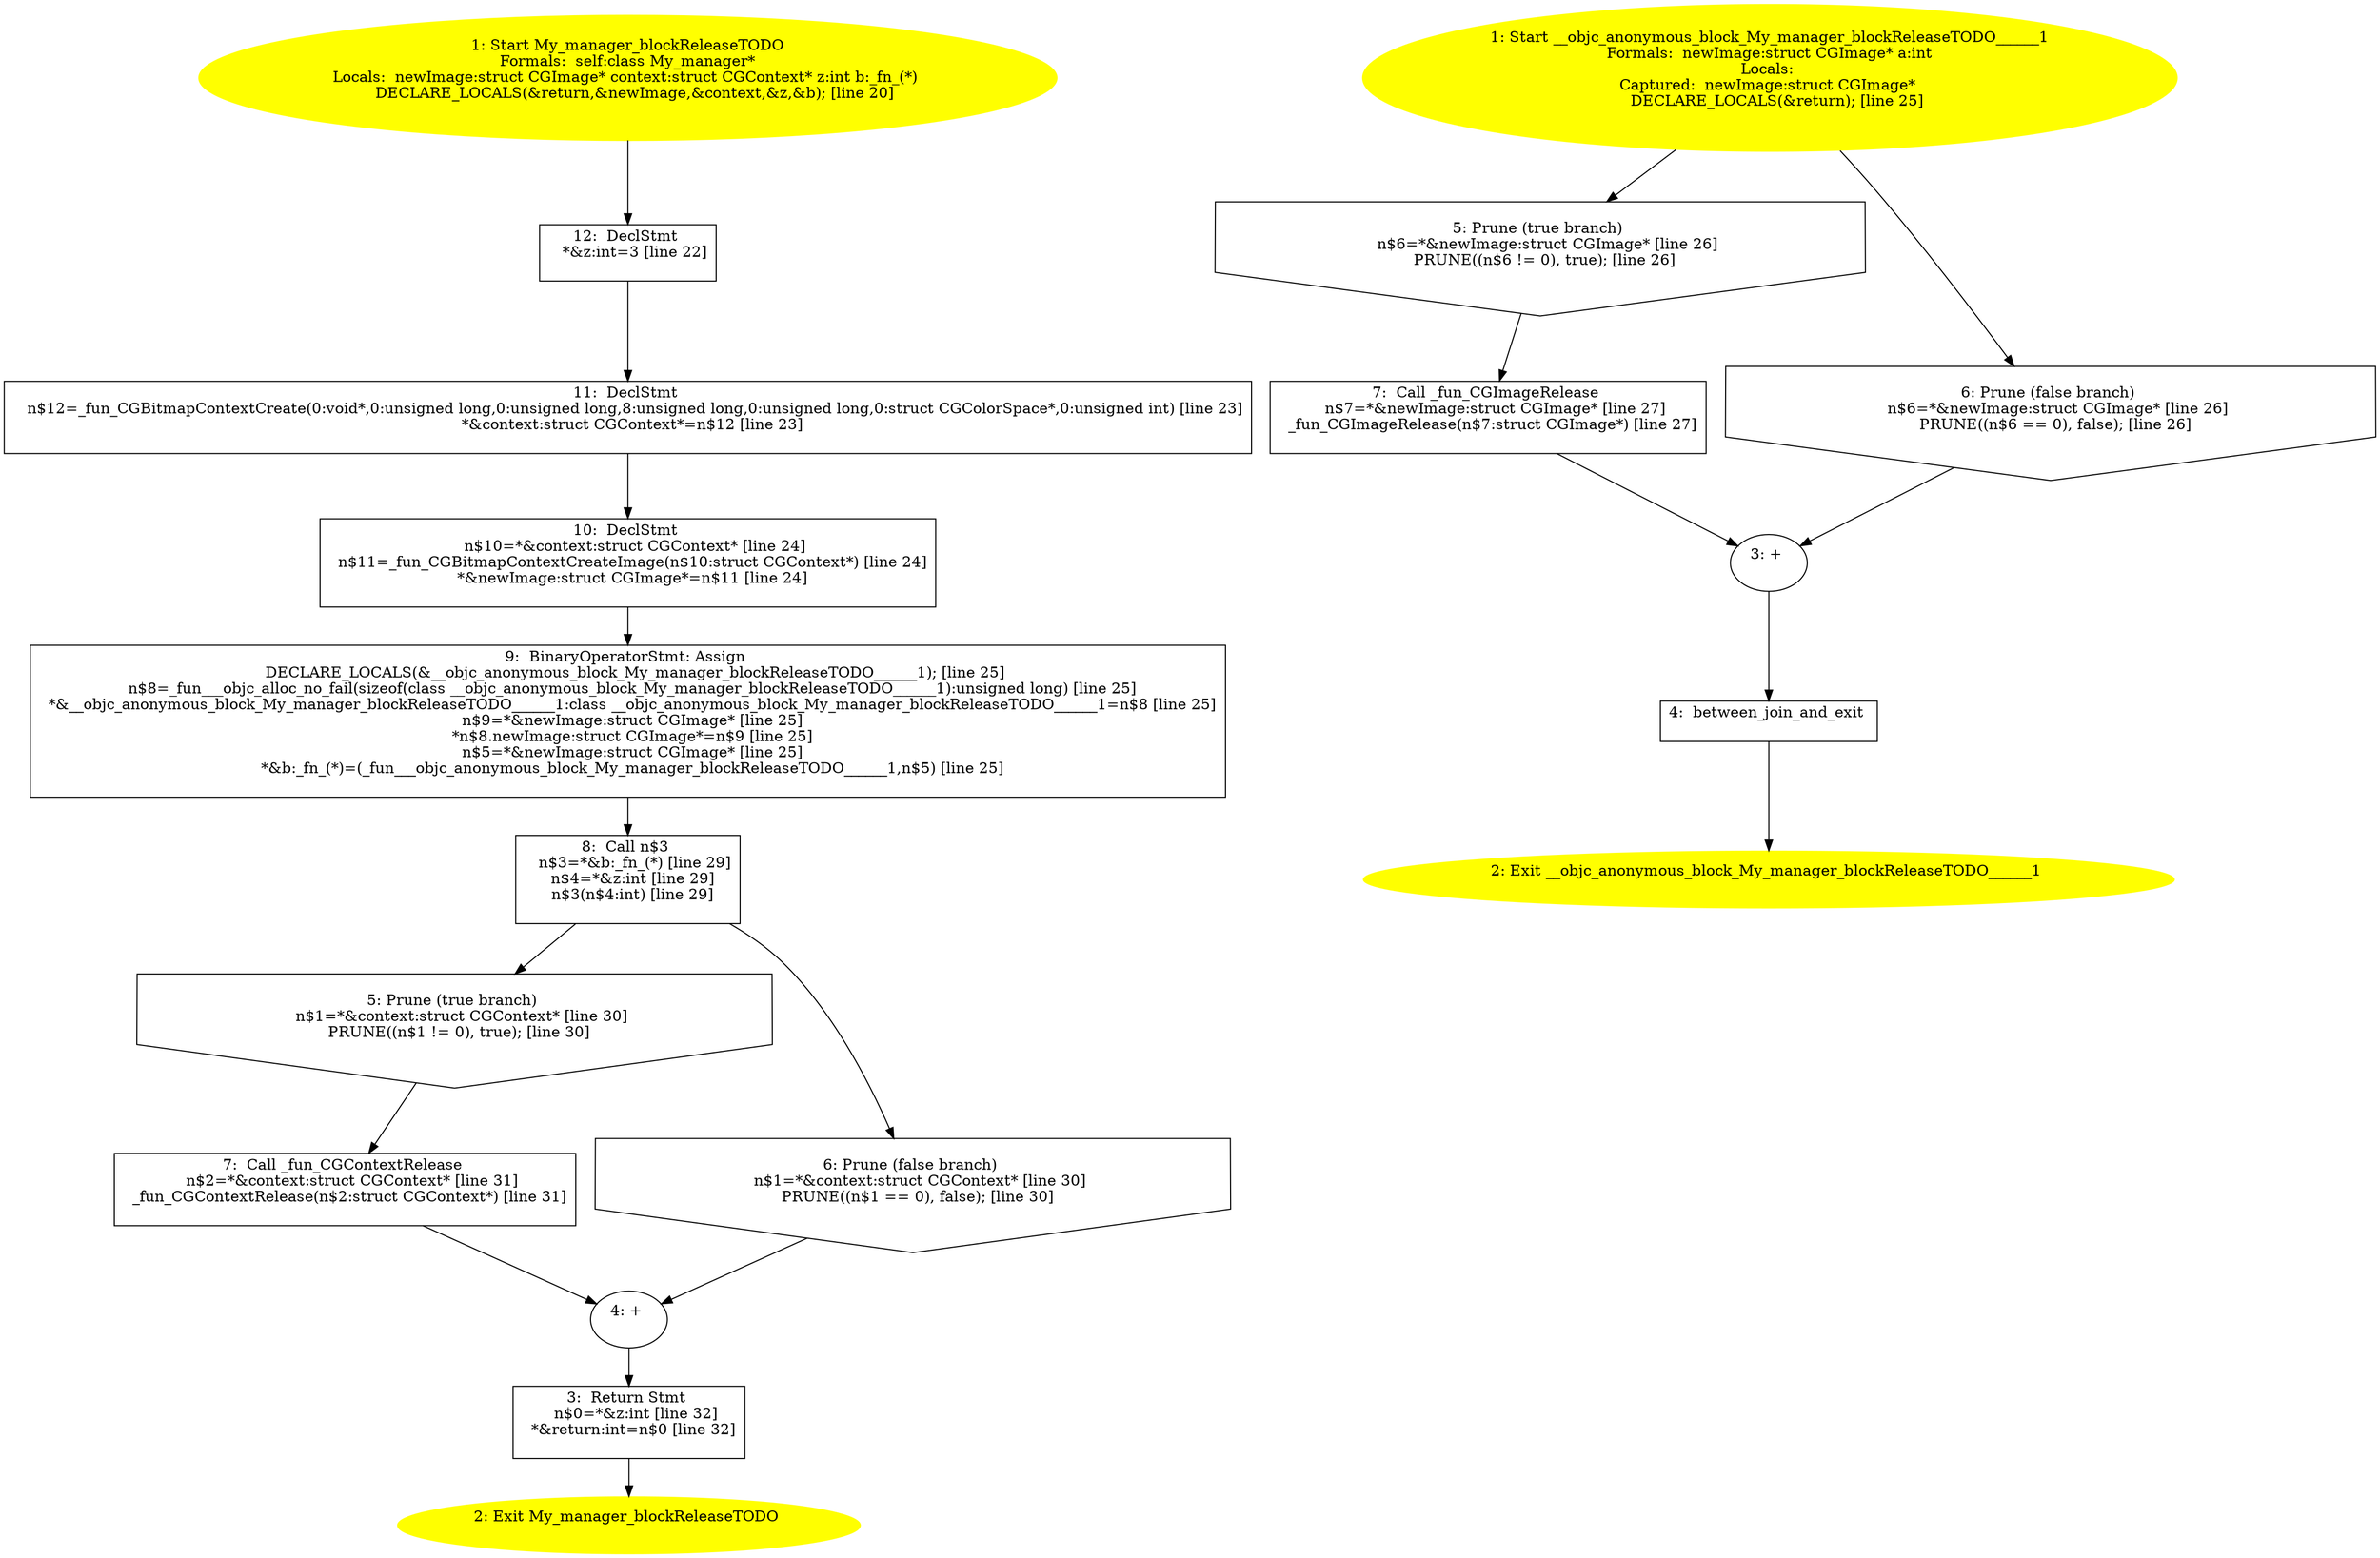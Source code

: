 /* @generated */
digraph iCFG {
"My_manager_blockReleaseTODOinstance.25cc26e33153817800aea82970c4a4c4_1" [label="1: Start My_manager_blockReleaseTODO\nFormals:  self:class My_manager*\nLocals:  newImage:struct CGImage* context:struct CGContext* z:int b:_fn_(*) \n   DECLARE_LOCALS(&return,&newImage,&context,&z,&b); [line 20]\n " color=yellow style=filled]
	

	 "My_manager_blockReleaseTODOinstance.25cc26e33153817800aea82970c4a4c4_1" -> "My_manager_blockReleaseTODOinstance.25cc26e33153817800aea82970c4a4c4_12" ;
"My_manager_blockReleaseTODOinstance.25cc26e33153817800aea82970c4a4c4_2" [label="2: Exit My_manager_blockReleaseTODO \n  " color=yellow style=filled]
	

"My_manager_blockReleaseTODOinstance.25cc26e33153817800aea82970c4a4c4_3" [label="3:  Return Stmt \n   n$0=*&z:int [line 32]\n  *&return:int=n$0 [line 32]\n " shape="box"]
	

	 "My_manager_blockReleaseTODOinstance.25cc26e33153817800aea82970c4a4c4_3" -> "My_manager_blockReleaseTODOinstance.25cc26e33153817800aea82970c4a4c4_2" ;
"My_manager_blockReleaseTODOinstance.25cc26e33153817800aea82970c4a4c4_4" [label="4: + \n  " ]
	

	 "My_manager_blockReleaseTODOinstance.25cc26e33153817800aea82970c4a4c4_4" -> "My_manager_blockReleaseTODOinstance.25cc26e33153817800aea82970c4a4c4_3" ;
"My_manager_blockReleaseTODOinstance.25cc26e33153817800aea82970c4a4c4_5" [label="5: Prune (true branch) \n   n$1=*&context:struct CGContext* [line 30]\n  PRUNE((n$1 != 0), true); [line 30]\n " shape="invhouse"]
	

	 "My_manager_blockReleaseTODOinstance.25cc26e33153817800aea82970c4a4c4_5" -> "My_manager_blockReleaseTODOinstance.25cc26e33153817800aea82970c4a4c4_7" ;
"My_manager_blockReleaseTODOinstance.25cc26e33153817800aea82970c4a4c4_6" [label="6: Prune (false branch) \n   n$1=*&context:struct CGContext* [line 30]\n  PRUNE((n$1 == 0), false); [line 30]\n " shape="invhouse"]
	

	 "My_manager_blockReleaseTODOinstance.25cc26e33153817800aea82970c4a4c4_6" -> "My_manager_blockReleaseTODOinstance.25cc26e33153817800aea82970c4a4c4_4" ;
"My_manager_blockReleaseTODOinstance.25cc26e33153817800aea82970c4a4c4_7" [label="7:  Call _fun_CGContextRelease \n   n$2=*&context:struct CGContext* [line 31]\n  _fun_CGContextRelease(n$2:struct CGContext*) [line 31]\n " shape="box"]
	

	 "My_manager_blockReleaseTODOinstance.25cc26e33153817800aea82970c4a4c4_7" -> "My_manager_blockReleaseTODOinstance.25cc26e33153817800aea82970c4a4c4_4" ;
"My_manager_blockReleaseTODOinstance.25cc26e33153817800aea82970c4a4c4_8" [label="8:  Call n$3 \n   n$3=*&b:_fn_(*) [line 29]\n  n$4=*&z:int [line 29]\n  n$3(n$4:int) [line 29]\n " shape="box"]
	

	 "My_manager_blockReleaseTODOinstance.25cc26e33153817800aea82970c4a4c4_8" -> "My_manager_blockReleaseTODOinstance.25cc26e33153817800aea82970c4a4c4_5" ;
	 "My_manager_blockReleaseTODOinstance.25cc26e33153817800aea82970c4a4c4_8" -> "My_manager_blockReleaseTODOinstance.25cc26e33153817800aea82970c4a4c4_6" ;
"My_manager_blockReleaseTODOinstance.25cc26e33153817800aea82970c4a4c4_9" [label="9:  BinaryOperatorStmt: Assign \n   DECLARE_LOCALS(&__objc_anonymous_block_My_manager_blockReleaseTODO______1); [line 25]\n  n$8=_fun___objc_alloc_no_fail(sizeof(class __objc_anonymous_block_My_manager_blockReleaseTODO______1):unsigned long) [line 25]\n  *&__objc_anonymous_block_My_manager_blockReleaseTODO______1:class __objc_anonymous_block_My_manager_blockReleaseTODO______1=n$8 [line 25]\n  n$9=*&newImage:struct CGImage* [line 25]\n  *n$8.newImage:struct CGImage*=n$9 [line 25]\n  n$5=*&newImage:struct CGImage* [line 25]\n  *&b:_fn_(*)=(_fun___objc_anonymous_block_My_manager_blockReleaseTODO______1,n$5) [line 25]\n " shape="box"]
	

	 "My_manager_blockReleaseTODOinstance.25cc26e33153817800aea82970c4a4c4_9" -> "My_manager_blockReleaseTODOinstance.25cc26e33153817800aea82970c4a4c4_8" ;
"My_manager_blockReleaseTODOinstance.25cc26e33153817800aea82970c4a4c4_10" [label="10:  DeclStmt \n   n$10=*&context:struct CGContext* [line 24]\n  n$11=_fun_CGBitmapContextCreateImage(n$10:struct CGContext*) [line 24]\n  *&newImage:struct CGImage*=n$11 [line 24]\n " shape="box"]
	

	 "My_manager_blockReleaseTODOinstance.25cc26e33153817800aea82970c4a4c4_10" -> "My_manager_blockReleaseTODOinstance.25cc26e33153817800aea82970c4a4c4_9" ;
"My_manager_blockReleaseTODOinstance.25cc26e33153817800aea82970c4a4c4_11" [label="11:  DeclStmt \n   n$12=_fun_CGBitmapContextCreate(0:void*,0:unsigned long,0:unsigned long,8:unsigned long,0:unsigned long,0:struct CGColorSpace*,0:unsigned int) [line 23]\n  *&context:struct CGContext*=n$12 [line 23]\n " shape="box"]
	

	 "My_manager_blockReleaseTODOinstance.25cc26e33153817800aea82970c4a4c4_11" -> "My_manager_blockReleaseTODOinstance.25cc26e33153817800aea82970c4a4c4_10" ;
"My_manager_blockReleaseTODOinstance.25cc26e33153817800aea82970c4a4c4_12" [label="12:  DeclStmt \n   *&z:int=3 [line 22]\n " shape="box"]
	

	 "My_manager_blockReleaseTODOinstance.25cc26e33153817800aea82970c4a4c4_12" -> "My_manager_blockReleaseTODOinstance.25cc26e33153817800aea82970c4a4c4_11" ;
"__objc_anonymous_block_My_manager_blockReleaseTODO______1.727fb709fde4c2da5c24b6a887eca95a_1" [label="1: Start __objc_anonymous_block_My_manager_blockReleaseTODO______1\nFormals:  newImage:struct CGImage* a:int\nLocals: \nCaptured:  newImage:struct CGImage* \n   DECLARE_LOCALS(&return); [line 25]\n " color=yellow style=filled]
	

	 "__objc_anonymous_block_My_manager_blockReleaseTODO______1.727fb709fde4c2da5c24b6a887eca95a_1" -> "__objc_anonymous_block_My_manager_blockReleaseTODO______1.727fb709fde4c2da5c24b6a887eca95a_5" ;
	 "__objc_anonymous_block_My_manager_blockReleaseTODO______1.727fb709fde4c2da5c24b6a887eca95a_1" -> "__objc_anonymous_block_My_manager_blockReleaseTODO______1.727fb709fde4c2da5c24b6a887eca95a_6" ;
"__objc_anonymous_block_My_manager_blockReleaseTODO______1.727fb709fde4c2da5c24b6a887eca95a_2" [label="2: Exit __objc_anonymous_block_My_manager_blockReleaseTODO______1 \n  " color=yellow style=filled]
	

"__objc_anonymous_block_My_manager_blockReleaseTODO______1.727fb709fde4c2da5c24b6a887eca95a_3" [label="3: + \n  " ]
	

	 "__objc_anonymous_block_My_manager_blockReleaseTODO______1.727fb709fde4c2da5c24b6a887eca95a_3" -> "__objc_anonymous_block_My_manager_blockReleaseTODO______1.727fb709fde4c2da5c24b6a887eca95a_4" ;
"__objc_anonymous_block_My_manager_blockReleaseTODO______1.727fb709fde4c2da5c24b6a887eca95a_4" [label="4:  between_join_and_exit \n  " shape="box"]
	

	 "__objc_anonymous_block_My_manager_blockReleaseTODO______1.727fb709fde4c2da5c24b6a887eca95a_4" -> "__objc_anonymous_block_My_manager_blockReleaseTODO______1.727fb709fde4c2da5c24b6a887eca95a_2" ;
"__objc_anonymous_block_My_manager_blockReleaseTODO______1.727fb709fde4c2da5c24b6a887eca95a_5" [label="5: Prune (true branch) \n   n$6=*&newImage:struct CGImage* [line 26]\n  PRUNE((n$6 != 0), true); [line 26]\n " shape="invhouse"]
	

	 "__objc_anonymous_block_My_manager_blockReleaseTODO______1.727fb709fde4c2da5c24b6a887eca95a_5" -> "__objc_anonymous_block_My_manager_blockReleaseTODO______1.727fb709fde4c2da5c24b6a887eca95a_7" ;
"__objc_anonymous_block_My_manager_blockReleaseTODO______1.727fb709fde4c2da5c24b6a887eca95a_6" [label="6: Prune (false branch) \n   n$6=*&newImage:struct CGImage* [line 26]\n  PRUNE((n$6 == 0), false); [line 26]\n " shape="invhouse"]
	

	 "__objc_anonymous_block_My_manager_blockReleaseTODO______1.727fb709fde4c2da5c24b6a887eca95a_6" -> "__objc_anonymous_block_My_manager_blockReleaseTODO______1.727fb709fde4c2da5c24b6a887eca95a_3" ;
"__objc_anonymous_block_My_manager_blockReleaseTODO______1.727fb709fde4c2da5c24b6a887eca95a_7" [label="7:  Call _fun_CGImageRelease \n   n$7=*&newImage:struct CGImage* [line 27]\n  _fun_CGImageRelease(n$7:struct CGImage*) [line 27]\n " shape="box"]
	

	 "__objc_anonymous_block_My_manager_blockReleaseTODO______1.727fb709fde4c2da5c24b6a887eca95a_7" -> "__objc_anonymous_block_My_manager_blockReleaseTODO______1.727fb709fde4c2da5c24b6a887eca95a_3" ;
}
